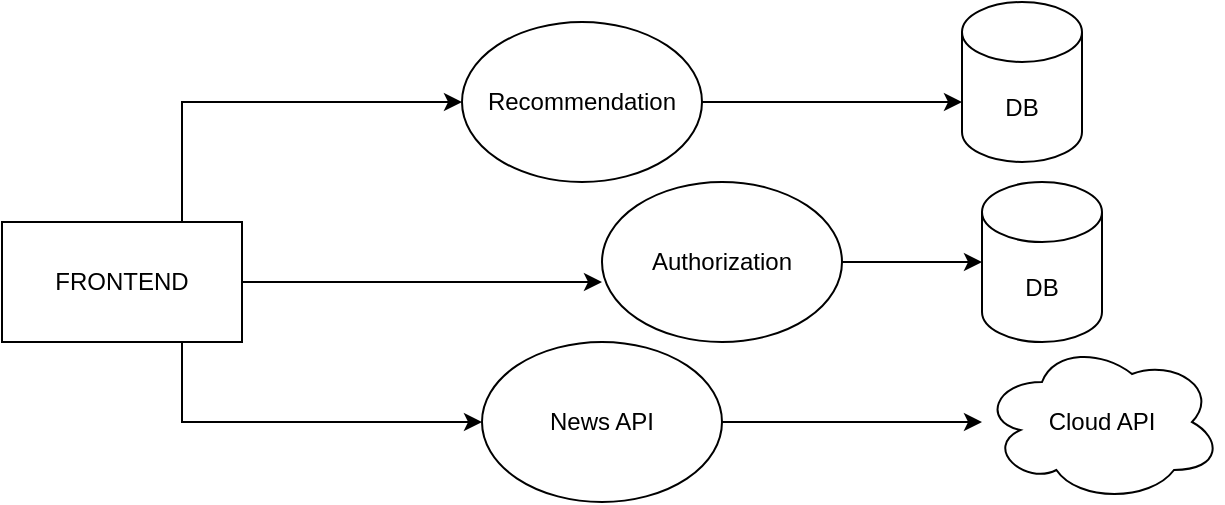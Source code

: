 <mxfile version="20.2.4" type="device"><diagram id="Befhr234gVoUEo5JAq3d" name="Page-1"><mxGraphModel dx="1038" dy="579" grid="1" gridSize="10" guides="1" tooltips="1" connect="1" arrows="1" fold="1" page="1" pageScale="1" pageWidth="850" pageHeight="1100" math="0" shadow="0"><root><mxCell id="0"/><mxCell id="1" parent="0"/><mxCell id="jci3x5S_GvMBHsYqDL5g-3" value="" style="edgeStyle=orthogonalEdgeStyle;rounded=0;orthogonalLoop=1;jettySize=auto;html=1;" edge="1" parent="1" source="jci3x5S_GvMBHsYqDL5g-1"><mxGeometry relative="1" as="geometry"><mxPoint x="410" y="280" as="targetPoint"/></mxGeometry></mxCell><mxCell id="jci3x5S_GvMBHsYqDL5g-8" style="edgeStyle=orthogonalEdgeStyle;rounded=0;orthogonalLoop=1;jettySize=auto;html=1;exitX=0.75;exitY=1;exitDx=0;exitDy=0;" edge="1" parent="1" source="jci3x5S_GvMBHsYqDL5g-1" target="jci3x5S_GvMBHsYqDL5g-9"><mxGeometry relative="1" as="geometry"><mxPoint x="410" y="350" as="targetPoint"/></mxGeometry></mxCell><mxCell id="jci3x5S_GvMBHsYqDL5g-16" style="edgeStyle=orthogonalEdgeStyle;rounded=0;orthogonalLoop=1;jettySize=auto;html=1;exitX=0.75;exitY=0;exitDx=0;exitDy=0;entryX=0;entryY=0.5;entryDx=0;entryDy=0;" edge="1" parent="1" source="jci3x5S_GvMBHsYqDL5g-1" target="jci3x5S_GvMBHsYqDL5g-13"><mxGeometry relative="1" as="geometry"/></mxCell><mxCell id="jci3x5S_GvMBHsYqDL5g-1" value="FRONTEND" style="rounded=0;whiteSpace=wrap;html=1;" vertex="1" parent="1"><mxGeometry x="110" y="250" width="120" height="60" as="geometry"/></mxCell><mxCell id="jci3x5S_GvMBHsYqDL5g-28" value="" style="edgeStyle=orthogonalEdgeStyle;rounded=0;orthogonalLoop=1;jettySize=auto;html=1;" edge="1" parent="1" source="jci3x5S_GvMBHsYqDL5g-9" target="jci3x5S_GvMBHsYqDL5g-19"><mxGeometry relative="1" as="geometry"/></mxCell><mxCell id="jci3x5S_GvMBHsYqDL5g-9" value="News API" style="ellipse;whiteSpace=wrap;html=1;" vertex="1" parent="1"><mxGeometry x="350" y="310" width="120" height="80" as="geometry"/></mxCell><mxCell id="jci3x5S_GvMBHsYqDL5g-23" value="" style="edgeStyle=orthogonalEdgeStyle;rounded=0;orthogonalLoop=1;jettySize=auto;html=1;" edge="1" parent="1" source="jci3x5S_GvMBHsYqDL5g-12" target="jci3x5S_GvMBHsYqDL5g-18"><mxGeometry relative="1" as="geometry"/></mxCell><mxCell id="jci3x5S_GvMBHsYqDL5g-12" value="Authorization" style="ellipse;whiteSpace=wrap;html=1;" vertex="1" parent="1"><mxGeometry x="410" y="230" width="120" height="80" as="geometry"/></mxCell><mxCell id="jci3x5S_GvMBHsYqDL5g-22" value="" style="edgeStyle=orthogonalEdgeStyle;rounded=0;orthogonalLoop=1;jettySize=auto;html=1;" edge="1" parent="1" source="jci3x5S_GvMBHsYqDL5g-13"><mxGeometry relative="1" as="geometry"><mxPoint x="590" y="190" as="targetPoint"/></mxGeometry></mxCell><mxCell id="jci3x5S_GvMBHsYqDL5g-13" value="Recommendation" style="ellipse;whiteSpace=wrap;html=1;" vertex="1" parent="1"><mxGeometry x="340" y="150" width="120" height="80" as="geometry"/></mxCell><mxCell id="jci3x5S_GvMBHsYqDL5g-17" value="DB" style="shape=cylinder3;whiteSpace=wrap;html=1;boundedLbl=1;backgroundOutline=1;size=15;" vertex="1" parent="1"><mxGeometry x="590" y="140" width="60" height="80" as="geometry"/></mxCell><mxCell id="jci3x5S_GvMBHsYqDL5g-18" value="DB" style="shape=cylinder3;whiteSpace=wrap;html=1;boundedLbl=1;backgroundOutline=1;size=15;" vertex="1" parent="1"><mxGeometry x="600" y="230" width="60" height="80" as="geometry"/></mxCell><mxCell id="jci3x5S_GvMBHsYqDL5g-19" value="Cloud API" style="ellipse;shape=cloud;whiteSpace=wrap;html=1;" vertex="1" parent="1"><mxGeometry x="600" y="310" width="120" height="80" as="geometry"/></mxCell></root></mxGraphModel></diagram></mxfile>